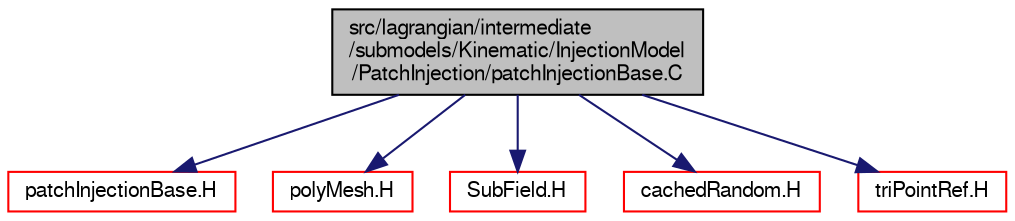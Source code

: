 digraph "src/lagrangian/intermediate/submodels/Kinematic/InjectionModel/PatchInjection/patchInjectionBase.C"
{
  bgcolor="transparent";
  edge [fontname="FreeSans",fontsize="10",labelfontname="FreeSans",labelfontsize="10"];
  node [fontname="FreeSans",fontsize="10",shape=record];
  Node0 [label="src/lagrangian/intermediate\l/submodels/Kinematic/InjectionModel\l/PatchInjection/patchInjectionBase.C",height=0.2,width=0.4,color="black", fillcolor="grey75", style="filled", fontcolor="black"];
  Node0 -> Node1 [color="midnightblue",fontsize="10",style="solid",fontname="FreeSans"];
  Node1 [label="patchInjectionBase.H",height=0.2,width=0.4,color="red",URL="$a05804.html"];
  Node0 -> Node147 [color="midnightblue",fontsize="10",style="solid",fontname="FreeSans"];
  Node147 [label="polyMesh.H",height=0.2,width=0.4,color="red",URL="$a11630.html"];
  Node0 -> Node222 [color="midnightblue",fontsize="10",style="solid",fontname="FreeSans"];
  Node222 [label="SubField.H",height=0.2,width=0.4,color="red",URL="$a09599.html"];
  Node0 -> Node224 [color="midnightblue",fontsize="10",style="solid",fontname="FreeSans"];
  Node224 [label="cachedRandom.H",height=0.2,width=0.4,color="red",URL="$a12452.html"];
  Node0 -> Node226 [color="midnightblue",fontsize="10",style="solid",fontname="FreeSans"];
  Node226 [label="triPointRef.H",height=0.2,width=0.4,color="red",URL="$a12110.html"];
}
